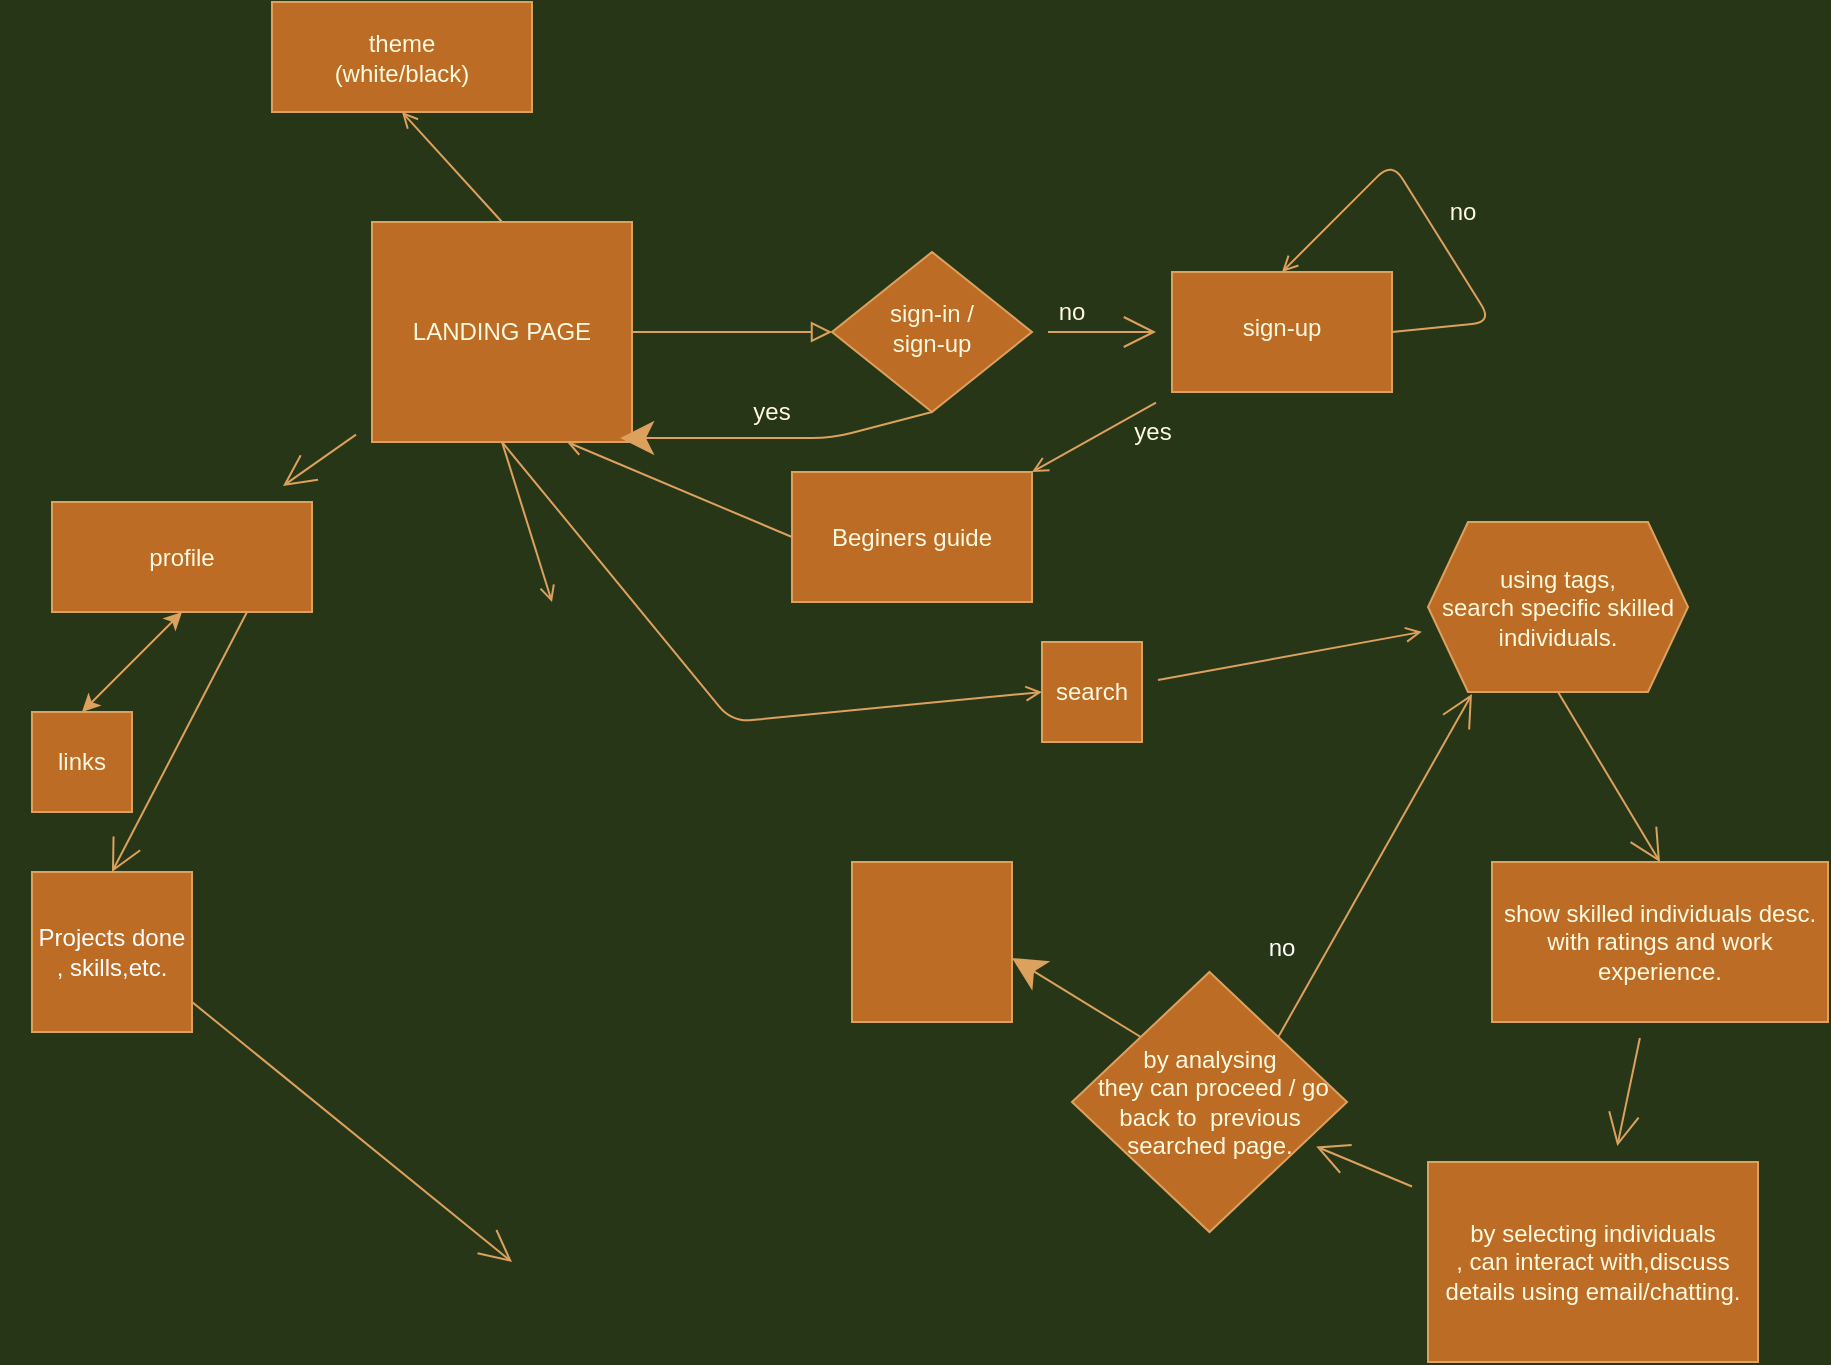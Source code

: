 <mxfile version="15.3.5" type="github">
  <diagram id="C5RBs43oDa-KdzZeNtuy" name="Page-1">
    <mxGraphModel dx="1021" dy="567" grid="1" gridSize="10" guides="1" tooltips="1" connect="1" arrows="1" fold="1" page="1" pageScale="1" pageWidth="1169" pageHeight="1654" background="#283618" math="0" shadow="0">
      <root>
        <mxCell id="WIyWlLk6GJQsqaUBKTNV-0" />
        <mxCell id="WIyWlLk6GJQsqaUBKTNV-1" parent="WIyWlLk6GJQsqaUBKTNV-0" />
        <mxCell id="LcvHuHoWbDxBW1VOArnz-20" value="theme&lt;br&gt;(white/black)" style="whiteSpace=wrap;html=1;hachureGap=4;pointerEvents=0;fontColor=#FEFAE0;strokeColor=#DDA15E;fillColor=#BC6C25;arcSize=50;" parent="WIyWlLk6GJQsqaUBKTNV-1" vertex="1">
          <mxGeometry x="150" y="230" width="130" height="55" as="geometry" />
        </mxCell>
        <mxCell id="LcvHuHoWbDxBW1VOArnz-49" style="edgeStyle=none;orthogonalLoop=1;jettySize=auto;html=1;fontColor=#FEFAE0;endArrow=open;sourcePerimeterSpacing=8;targetPerimeterSpacing=8;strokeColor=#DDA15E;fillColor=#BC6C25;entryX=0;entryY=0.5;entryDx=0;entryDy=0;exitX=0.5;exitY=1;exitDx=0;exitDy=0;labelBackgroundColor=#283618;" parent="WIyWlLk6GJQsqaUBKTNV-1" source="LcvHuHoWbDxBW1VOArnz-36" target="LcvHuHoWbDxBW1VOArnz-25" edge="1">
          <mxGeometry relative="1" as="geometry">
            <mxPoint x="460" y="590" as="sourcePoint" />
            <mxPoint x="500" y="580" as="targetPoint" />
            <Array as="points">
              <mxPoint x="380" y="590" />
            </Array>
          </mxGeometry>
        </mxCell>
        <mxCell id="LcvHuHoWbDxBW1VOArnz-51" value="" style="edgeStyle=none;orthogonalLoop=1;jettySize=auto;html=1;fontColor=#FEFAE0;endArrow=open;sourcePerimeterSpacing=8;targetPerimeterSpacing=8;strokeColor=#DDA15E;fillColor=#BC6C25;labelBackgroundColor=#283618;" parent="WIyWlLk6GJQsqaUBKTNV-1" source="LcvHuHoWbDxBW1VOArnz-25" target="LcvHuHoWbDxBW1VOArnz-50" edge="1">
          <mxGeometry relative="1" as="geometry" />
        </mxCell>
        <mxCell id="LcvHuHoWbDxBW1VOArnz-25" value="search" style="whiteSpace=wrap;html=1;aspect=fixed;hachureGap=4;pointerEvents=0;fontColor=#FEFAE0;strokeColor=#DDA15E;fillColor=#BC6C25;" parent="WIyWlLk6GJQsqaUBKTNV-1" vertex="1">
          <mxGeometry x="535" y="550" width="50" height="50" as="geometry" />
        </mxCell>
        <mxCell id="LcvHuHoWbDxBW1VOArnz-29" value="" style="html=1;jettySize=auto;orthogonalLoop=1;fontSize=11;endArrow=block;endFill=0;endSize=8;strokeWidth=1;shadow=0;labelBackgroundColor=none;edgeStyle=orthogonalEdgeStyle;strokeColor=#DDA15E;fontColor=#FEFAE0;exitX=1;exitY=0.5;exitDx=0;exitDy=0;" parent="WIyWlLk6GJQsqaUBKTNV-1" source="LcvHuHoWbDxBW1VOArnz-36" target="LcvHuHoWbDxBW1VOArnz-31" edge="1">
          <mxGeometry relative="1" as="geometry">
            <mxPoint x="320" y="395" as="sourcePoint" />
          </mxGeometry>
        </mxCell>
        <mxCell id="LcvHuHoWbDxBW1VOArnz-30" value="" style="edgeStyle=none;orthogonalLoop=1;jettySize=auto;html=1;fontColor=#FEFAE0;endArrow=open;startSize=14;endSize=14;sourcePerimeterSpacing=8;targetPerimeterSpacing=8;strokeColor=#DDA15E;fillColor=#BC6C25;labelBackgroundColor=#283618;" parent="WIyWlLk6GJQsqaUBKTNV-1" source="LcvHuHoWbDxBW1VOArnz-31" target="LcvHuHoWbDxBW1VOArnz-34" edge="1">
          <mxGeometry relative="1" as="geometry" />
        </mxCell>
        <mxCell id="LcvHuHoWbDxBW1VOArnz-31" value="sign-in /&lt;br&gt;sign-up&lt;br&gt;" style="rhombus;whiteSpace=wrap;html=1;shadow=0;fontFamily=Helvetica;fontSize=12;align=center;strokeWidth=1;spacing=6;spacingTop=-4;fillColor=#BC6C25;strokeColor=#DDA15E;fontColor=#FEFAE0;" parent="WIyWlLk6GJQsqaUBKTNV-1" vertex="1">
          <mxGeometry x="430" y="355" width="100" height="80" as="geometry" />
        </mxCell>
        <mxCell id="LcvHuHoWbDxBW1VOArnz-32" value="yes&lt;br&gt;" style="text;html=1;strokeColor=none;fillColor=none;align=center;verticalAlign=middle;whiteSpace=wrap;hachureGap=4;pointerEvents=0;fontColor=#FEFAE0;" parent="WIyWlLk6GJQsqaUBKTNV-1" vertex="1">
          <mxGeometry x="380" y="425" width="40" height="20" as="geometry" />
        </mxCell>
        <mxCell id="LcvHuHoWbDxBW1VOArnz-33" value="" style="edgeStyle=none;orthogonalLoop=1;jettySize=auto;html=1;fontColor=#FEFAE0;endArrow=open;sourcePerimeterSpacing=8;targetPerimeterSpacing=8;strokeColor=#DDA15E;fillColor=#BC6C25;entryX=1;entryY=0;entryDx=0;entryDy=0;labelBackgroundColor=#283618;" parent="WIyWlLk6GJQsqaUBKTNV-1" source="LcvHuHoWbDxBW1VOArnz-34" edge="1" target="LcvHuHoWbDxBW1VOArnz-52">
          <mxGeometry relative="1" as="geometry">
            <mxPoint x="530" y="510" as="targetPoint" />
          </mxGeometry>
        </mxCell>
        <mxCell id="LcvHuHoWbDxBW1VOArnz-45" value="" style="edgeStyle=none;orthogonalLoop=1;jettySize=auto;html=1;fontColor=#FEFAE0;endArrow=open;sourcePerimeterSpacing=8;targetPerimeterSpacing=8;strokeColor=#DDA15E;fillColor=#BC6C25;entryX=0.5;entryY=0;entryDx=0;entryDy=0;exitX=1;exitY=0.5;exitDx=0;exitDy=0;labelBackgroundColor=#283618;" parent="WIyWlLk6GJQsqaUBKTNV-1" source="LcvHuHoWbDxBW1VOArnz-34" target="LcvHuHoWbDxBW1VOArnz-34" edge="1">
          <mxGeometry relative="1" as="geometry">
            <mxPoint x="718" y="360" as="targetPoint" />
            <Array as="points">
              <mxPoint x="760" y="390" />
              <mxPoint x="710" y="310" />
            </Array>
          </mxGeometry>
        </mxCell>
        <mxCell id="LcvHuHoWbDxBW1VOArnz-34" value="sign-up" style="whiteSpace=wrap;html=1;shadow=0;fontColor=#FEFAE0;strokeColor=#DDA15E;strokeWidth=1;fillColor=#BC6C25;spacing=6;spacingTop=-4;" parent="WIyWlLk6GJQsqaUBKTNV-1" vertex="1">
          <mxGeometry x="600" y="365" width="110" height="60" as="geometry" />
        </mxCell>
        <mxCell id="LcvHuHoWbDxBW1VOArnz-35" value="" style="edgeStyle=none;orthogonalLoop=1;jettySize=auto;html=1;fontColor=#FEFAE0;endArrow=open;startSize=14;endSize=14;sourcePerimeterSpacing=8;targetPerimeterSpacing=8;strokeColor=#DDA15E;fillColor=#BC6C25;labelBackgroundColor=#283618;" parent="WIyWlLk6GJQsqaUBKTNV-1" source="LcvHuHoWbDxBW1VOArnz-36" target="LcvHuHoWbDxBW1VOArnz-40" edge="1">
          <mxGeometry relative="1" as="geometry" />
        </mxCell>
        <mxCell id="LcvHuHoWbDxBW1VOArnz-46" style="edgeStyle=none;orthogonalLoop=1;jettySize=auto;html=1;exitX=0.5;exitY=0;exitDx=0;exitDy=0;fontColor=#FEFAE0;endArrow=open;sourcePerimeterSpacing=8;targetPerimeterSpacing=8;strokeColor=#DDA15E;fillColor=#BC6C25;entryX=0.5;entryY=1;entryDx=0;entryDy=0;labelBackgroundColor=#283618;" parent="WIyWlLk6GJQsqaUBKTNV-1" source="LcvHuHoWbDxBW1VOArnz-36" target="LcvHuHoWbDxBW1VOArnz-20" edge="1">
          <mxGeometry relative="1" as="geometry">
            <mxPoint x="275" y="310" as="targetPoint" />
          </mxGeometry>
        </mxCell>
        <mxCell id="LcvHuHoWbDxBW1VOArnz-53" style="edgeStyle=none;orthogonalLoop=1;jettySize=auto;html=1;exitX=0;exitY=0.5;exitDx=0;exitDy=0;fontColor=#FEFAE0;endArrow=open;sourcePerimeterSpacing=8;targetPerimeterSpacing=8;strokeColor=#DDA15E;fillColor=#BC6C25;entryX=0.75;entryY=1;entryDx=0;entryDy=0;labelBackgroundColor=#283618;" parent="WIyWlLk6GJQsqaUBKTNV-1" source="LcvHuHoWbDxBW1VOArnz-52" target="LcvHuHoWbDxBW1VOArnz-36" edge="1">
          <mxGeometry relative="1" as="geometry">
            <mxPoint x="380" y="500" as="targetPoint" />
          </mxGeometry>
        </mxCell>
        <mxCell id="LcvHuHoWbDxBW1VOArnz-54" style="edgeStyle=none;orthogonalLoop=1;jettySize=auto;html=1;exitX=0.5;exitY=1;exitDx=0;exitDy=0;fontColor=#FEFAE0;endArrow=open;sourcePerimeterSpacing=8;targetPerimeterSpacing=8;strokeColor=#DDA15E;fillColor=#BC6C25;labelBackgroundColor=#283618;" parent="WIyWlLk6GJQsqaUBKTNV-1" source="LcvHuHoWbDxBW1VOArnz-36" edge="1">
          <mxGeometry relative="1" as="geometry">
            <mxPoint x="290" y="530" as="targetPoint" />
          </mxGeometry>
        </mxCell>
        <mxCell id="LcvHuHoWbDxBW1VOArnz-36" value="LANDING PAGE" style="whiteSpace=wrap;html=1;hachureGap=4;pointerEvents=0;fontColor=#FEFAE0;strokeColor=#DDA15E;fillColor=#BC6C25;" parent="WIyWlLk6GJQsqaUBKTNV-1" vertex="1">
          <mxGeometry x="200" y="340" width="130" height="110" as="geometry" />
        </mxCell>
        <mxCell id="LcvHuHoWbDxBW1VOArnz-37" value="no&lt;br&gt;" style="text;html=1;strokeColor=none;fillColor=none;align=center;verticalAlign=middle;whiteSpace=wrap;hachureGap=4;pointerEvents=0;fontColor=#FEFAE0;" parent="WIyWlLk6GJQsqaUBKTNV-1" vertex="1">
          <mxGeometry x="530" y="375" width="40" height="20" as="geometry" />
        </mxCell>
        <mxCell id="LcvHuHoWbDxBW1VOArnz-38" value="yes&lt;br&gt;" style="text;html=1;align=center;verticalAlign=middle;resizable=0;points=[];autosize=1;strokeColor=none;fillColor=none;fontColor=#FEFAE0;" parent="WIyWlLk6GJQsqaUBKTNV-1" vertex="1">
          <mxGeometry x="575" y="435" width="30" height="20" as="geometry" />
        </mxCell>
        <mxCell id="LcvHuHoWbDxBW1VOArnz-39" value="no&lt;br&gt;" style="text;html=1;align=center;verticalAlign=middle;resizable=0;points=[];autosize=1;strokeColor=none;fillColor=none;fontColor=#FEFAE0;" parent="WIyWlLk6GJQsqaUBKTNV-1" vertex="1">
          <mxGeometry x="730" y="325" width="30" height="20" as="geometry" />
        </mxCell>
        <mxCell id="8aZUzSBgcshO3j6YFhV9-7" style="edgeStyle=none;orthogonalLoop=1;jettySize=auto;html=1;exitX=0.75;exitY=1;exitDx=0;exitDy=0;endArrow=open;startSize=14;endSize=14;sourcePerimeterSpacing=8;targetPerimeterSpacing=8;strokeColor=#DDA15E;entryX=0.5;entryY=0;entryDx=0;entryDy=0;labelBackgroundColor=#283618;fontColor=#FEFAE0;" edge="1" parent="WIyWlLk6GJQsqaUBKTNV-1" source="LcvHuHoWbDxBW1VOArnz-40" target="8aZUzSBgcshO3j6YFhV9-8">
          <mxGeometry relative="1" as="geometry">
            <mxPoint x="160" y="580" as="targetPoint" />
          </mxGeometry>
        </mxCell>
        <mxCell id="LcvHuHoWbDxBW1VOArnz-40" value="profile&lt;br&gt;" style="whiteSpace=wrap;html=1;hachureGap=4;pointerEvents=0;fontColor=#FEFAE0;strokeColor=#DDA15E;fillColor=#BC6C25;arcSize=50;" parent="WIyWlLk6GJQsqaUBKTNV-1" vertex="1">
          <mxGeometry x="40" y="480" width="130" height="55" as="geometry" />
        </mxCell>
        <mxCell id="LcvHuHoWbDxBW1VOArnz-41" value="" style="endArrow=classic;html=1;fontColor=#FEFAE0;startSize=14;endSize=14;sourcePerimeterSpacing=8;targetPerimeterSpacing=8;strokeColor=#DDA15E;fillColor=#BC6C25;exitX=0.5;exitY=1;exitDx=0;exitDy=0;entryX=0.954;entryY=0.982;entryDx=0;entryDy=0;entryPerimeter=0;labelBackgroundColor=#283618;" parent="WIyWlLk6GJQsqaUBKTNV-1" source="LcvHuHoWbDxBW1VOArnz-31" target="LcvHuHoWbDxBW1VOArnz-36" edge="1">
          <mxGeometry width="50" height="50" relative="1" as="geometry">
            <mxPoint x="430" y="505" as="sourcePoint" />
            <mxPoint x="480" y="455" as="targetPoint" />
            <Array as="points">
              <mxPoint x="430" y="448" />
            </Array>
          </mxGeometry>
        </mxCell>
        <mxCell id="LcvHuHoWbDxBW1VOArnz-42" value="links" style="whiteSpace=wrap;html=1;aspect=fixed;hachureGap=4;pointerEvents=0;fontColor=#FEFAE0;strokeColor=#DDA15E;fillColor=#BC6C25;" parent="WIyWlLk6GJQsqaUBKTNV-1" vertex="1">
          <mxGeometry x="30" y="585" width="50" height="50" as="geometry" />
        </mxCell>
        <mxCell id="LcvHuHoWbDxBW1VOArnz-43" value="" style="endArrow=classic;startArrow=classic;html=1;fontColor=#FEFAE0;sourcePerimeterSpacing=8;targetPerimeterSpacing=8;strokeColor=#DDA15E;fillColor=#BC6C25;exitX=0.5;exitY=0;exitDx=0;exitDy=0;entryX=0.5;entryY=1;entryDx=0;entryDy=0;labelBackgroundColor=#283618;" parent="WIyWlLk6GJQsqaUBKTNV-1" source="LcvHuHoWbDxBW1VOArnz-42" target="LcvHuHoWbDxBW1VOArnz-40" edge="1">
          <mxGeometry width="50" height="50" relative="1" as="geometry">
            <mxPoint x="430" y="605" as="sourcePoint" />
            <mxPoint x="125" y="530" as="targetPoint" />
          </mxGeometry>
        </mxCell>
        <mxCell id="8aZUzSBgcshO3j6YFhV9-0" style="edgeStyle=none;orthogonalLoop=1;jettySize=auto;html=1;exitX=0.5;exitY=1;exitDx=0;exitDy=0;entryX=0.5;entryY=0;entryDx=0;entryDy=0;endArrow=open;startSize=14;endSize=14;sourcePerimeterSpacing=8;targetPerimeterSpacing=8;fillColor=#BC6C25;strokeColor=#DDA15E;labelBackgroundColor=#283618;fontColor=#FEFAE0;" edge="1" parent="WIyWlLk6GJQsqaUBKTNV-1" source="LcvHuHoWbDxBW1VOArnz-50" target="LcvHuHoWbDxBW1VOArnz-55">
          <mxGeometry relative="1" as="geometry" />
        </mxCell>
        <mxCell id="LcvHuHoWbDxBW1VOArnz-50" value="using tags,&lt;br&gt;search specific skilled&lt;br&gt;individuals." style="shape=hexagon;perimeter=hexagonPerimeter2;whiteSpace=wrap;html=1;fixedSize=1;fontColor=#FEFAE0;strokeColor=#DDA15E;fillColor=#BC6C25;hachureGap=4;" parent="WIyWlLk6GJQsqaUBKTNV-1" vertex="1">
          <mxGeometry x="728" y="490" width="130" height="85" as="geometry" />
        </mxCell>
        <mxCell id="LcvHuHoWbDxBW1VOArnz-52" value="Beginers guide" style="whiteSpace=wrap;html=1;hachureGap=4;pointerEvents=0;fontColor=#FEFAE0;strokeColor=#DDA15E;fillColor=#BC6C25;arcSize=0;" parent="WIyWlLk6GJQsqaUBKTNV-1" vertex="1">
          <mxGeometry x="410" y="465" width="120" height="65" as="geometry" />
        </mxCell>
        <mxCell id="8aZUzSBgcshO3j6YFhV9-2" value="" style="edgeStyle=none;orthogonalLoop=1;jettySize=auto;html=1;endArrow=open;startSize=14;endSize=14;sourcePerimeterSpacing=8;targetPerimeterSpacing=8;strokeColor=#DDA15E;labelBackgroundColor=#283618;fontColor=#FEFAE0;" edge="1" parent="WIyWlLk6GJQsqaUBKTNV-1" source="LcvHuHoWbDxBW1VOArnz-55" target="8aZUzSBgcshO3j6YFhV9-1">
          <mxGeometry relative="1" as="geometry" />
        </mxCell>
        <mxCell id="LcvHuHoWbDxBW1VOArnz-55" value="show skilled individuals desc.&lt;br&gt;with ratings and work experience." style="whiteSpace=wrap;html=1;hachureGap=4;pointerEvents=0;fontColor=#FEFAE0;strokeColor=#DDA15E;fillColor=#BC6C25;arcSize=50;" parent="WIyWlLk6GJQsqaUBKTNV-1" vertex="1">
          <mxGeometry x="760" y="660" width="168" height="80" as="geometry" />
        </mxCell>
        <mxCell id="8aZUzSBgcshO3j6YFhV9-4" value="" style="edgeStyle=none;orthogonalLoop=1;jettySize=auto;html=1;endArrow=open;startSize=14;endSize=14;sourcePerimeterSpacing=8;targetPerimeterSpacing=8;strokeColor=#DDA15E;labelBackgroundColor=#283618;fontColor=#FEFAE0;" edge="1" parent="WIyWlLk6GJQsqaUBKTNV-1" source="8aZUzSBgcshO3j6YFhV9-1" target="8aZUzSBgcshO3j6YFhV9-3">
          <mxGeometry relative="1" as="geometry" />
        </mxCell>
        <mxCell id="8aZUzSBgcshO3j6YFhV9-1" value="by selecting individuals&lt;br&gt;, can interact with,discuss details using email/chatting." style="whiteSpace=wrap;html=1;fontColor=#FEFAE0;strokeColor=#DDA15E;fillColor=#BC6C25;arcSize=50;hachureGap=4;" vertex="1" parent="WIyWlLk6GJQsqaUBKTNV-1">
          <mxGeometry x="728" y="810" width="165" height="100" as="geometry" />
        </mxCell>
        <mxCell id="8aZUzSBgcshO3j6YFhV9-9" style="edgeStyle=none;orthogonalLoop=1;jettySize=auto;html=1;exitX=1;exitY=0;exitDx=0;exitDy=0;entryX=0.169;entryY=1.012;entryDx=0;entryDy=0;entryPerimeter=0;endArrow=open;startSize=14;endSize=14;sourcePerimeterSpacing=8;targetPerimeterSpacing=8;strokeColor=#DDA15E;labelBackgroundColor=#283618;fontColor=#FEFAE0;" edge="1" parent="WIyWlLk6GJQsqaUBKTNV-1" source="8aZUzSBgcshO3j6YFhV9-3" target="LcvHuHoWbDxBW1VOArnz-50">
          <mxGeometry relative="1" as="geometry" />
        </mxCell>
        <mxCell id="8aZUzSBgcshO3j6YFhV9-3" value="by analysing&lt;br&gt;&amp;nbsp;they can proceed / go back to&amp;nbsp; previous&lt;br&gt;searched&amp;nbsp;page." style="rhombus;whiteSpace=wrap;html=1;fontColor=#FEFAE0;strokeColor=#DDA15E;fillColor=#BC6C25;arcSize=0;hachureGap=4;" vertex="1" parent="WIyWlLk6GJQsqaUBKTNV-1">
          <mxGeometry x="550" y="715" width="137.5" height="130" as="geometry" />
        </mxCell>
        <mxCell id="8aZUzSBgcshO3j6YFhV9-5" value="" style="whiteSpace=wrap;html=1;aspect=fixed;hachureGap=4;pointerEvents=0;fillColor=#BC6C25;strokeColor=#DDA15E;fontColor=#FEFAE0;" vertex="1" parent="WIyWlLk6GJQsqaUBKTNV-1">
          <mxGeometry x="440" y="660" width="80" height="80" as="geometry" />
        </mxCell>
        <mxCell id="8aZUzSBgcshO3j6YFhV9-6" value="" style="endArrow=classic;html=1;startSize=14;endSize=14;sourcePerimeterSpacing=8;targetPerimeterSpacing=8;strokeColor=#DDA15E;exitX=0;exitY=0;exitDx=0;exitDy=0;entryX=1;entryY=0.6;entryDx=0;entryDy=0;entryPerimeter=0;labelBackgroundColor=#283618;fontColor=#FEFAE0;" edge="1" parent="WIyWlLk6GJQsqaUBKTNV-1" source="8aZUzSBgcshO3j6YFhV9-3" target="8aZUzSBgcshO3j6YFhV9-5">
          <mxGeometry width="50" height="50" relative="1" as="geometry">
            <mxPoint x="220" y="840" as="sourcePoint" />
            <mxPoint x="270" y="790" as="targetPoint" />
          </mxGeometry>
        </mxCell>
        <mxCell id="8aZUzSBgcshO3j6YFhV9-13" style="edgeStyle=none;orthogonalLoop=1;jettySize=auto;html=1;exitX=0;exitY=0;exitDx=0;exitDy=0;endArrow=open;startSize=14;endSize=14;sourcePerimeterSpacing=8;targetPerimeterSpacing=8;strokeColor=#DDA15E;labelBackgroundColor=#283618;fontColor=#FEFAE0;" edge="1" parent="WIyWlLk6GJQsqaUBKTNV-1" source="8aZUzSBgcshO3j6YFhV9-8">
          <mxGeometry relative="1" as="geometry">
            <mxPoint x="270" y="860" as="targetPoint" />
          </mxGeometry>
        </mxCell>
        <mxCell id="8aZUzSBgcshO3j6YFhV9-8" value="&lt;font color=&quot;#ffffff&quot;&gt;Projects done&lt;br&gt;, skills,etc.&lt;br&gt;&lt;/font&gt;" style="whiteSpace=wrap;html=1;aspect=fixed;hachureGap=4;pointerEvents=0;strokeColor=#DDA15E;fillColor=#BC6C25;fontColor=#FEFAE0;" vertex="1" parent="WIyWlLk6GJQsqaUBKTNV-1">
          <mxGeometry x="30" y="665" width="80" height="80" as="geometry" />
        </mxCell>
        <mxCell id="8aZUzSBgcshO3j6YFhV9-18" value="&lt;font color=&quot;#ffffff&quot;&gt;no&lt;br&gt;&lt;br&gt;&lt;/font&gt;" style="text;html=1;align=center;verticalAlign=middle;whiteSpace=wrap;hachureGap=4;pointerEvents=0;fontColor=#FEFAE0;" vertex="1" parent="WIyWlLk6GJQsqaUBKTNV-1">
          <mxGeometry x="635" y="700" width="40" height="20" as="geometry" />
        </mxCell>
      </root>
    </mxGraphModel>
  </diagram>
</mxfile>
